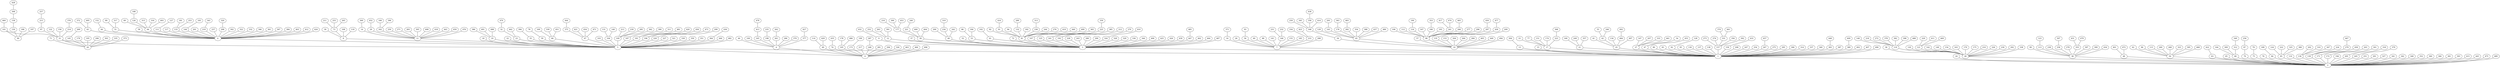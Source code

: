 graph DorMen500_BFS {
101;
90;
31;
460;
20;
5;
97;
122;
156;
214;
150;
186;
197;
158;
376;
215;
0;
1;
6;
8;
11;
18;
19;
22;
23;
35;
59;
66;
67;
103;
104;
109;
187;
191;
196;
220;
227;
321;
330;
350;
351;
364;
446;
482;
71;
145;
179;
195;
206;
303;
335;
373;
269;
436;
299;
420;
456;
473;
311;
481;
390;
213;
239;
285;
362;
131;
140;
375;
421;
454;
471;
169;
339;
451;
78;
394;
32;
442;
386;
491;
498;
14;
29;
162;
250;
271;
283;
305;
408;
418;
443;
459;
476;
30;
73;
108;
118;
43;
44;
51;
58;
64;
111;
117;
133;
144;
201;
219;
237;
298;
302;
322;
332;
346;
361;
367;
384;
403;
412;
424;
2;
3;
7;
10;
13;
15;
17;
21;
25;
27;
47;
80;
83;
92;
95;
130;
137;
138;
157;
159;
208;
247;
254;
267;
275;
295;
306;
314;
337;
340;
383;
387;
389;
402;
407;
490;
4;
49;
74;
105;
173;
217;
248;
281;
294;
326;
463;
466;
496;
257;
308;
428;
287;
199;
178;
486;
435;
114;
429;
46;
100;
165;
198;
261;
286;
370;
377;
409;
448;
457;
433;
273;
274;
331;
356;
392;
128;
54;
455;
147;
207;
333;
461;
41;
42;
134;
484;
497;
160;
249;
357;
33;
77;
151;
174;
223;
304;
34;
45;
57;
98;
135;
153;
204;
264;
284;
405;
449;
494;
16;
26;
56;
60;
88;
141;
146;
155;
185;
233;
288;
9;
12;
37;
39;
40;
52;
53;
61;
72;
81;
107;
125;
161;
192;
228;
243;
280;
290;
324;
328;
329;
336;
344;
406;
425;
426;
439;
447;
462;
464;
487;
24;
28;
38;
48;
50;
63;
65;
68;
70;
75;
76;
84;
85;
110;
136;
139;
171;
172;
194;
205;
245;
251;
291;
327;
341;
342;
348;
352;
360;
366;
381;
393;
415;
445;
475;
489;
320;
343;
183;
181;
253;
127;
69;
126;
315;
316;
493;
89;
317;
152;
372;
495;
211;
255;
265;
166;
396;
452;
369;
470;
444;
188;
379;
318;
301;
203;
224;
279;
458;
202;
310;
347;
124;
222;
325;
380;
189;
79;
87;
164;
309;
312;
422;
62;
96;
115;
260;
268;
323;
395;
468;
401;
472;
99;
113;
238;
258;
278;
355;
397;
399;
434;
36;
119;
120;
121;
142;
149;
154;
163;
170;
175;
210;
226;
230;
292;
338;
485;
410;
212;
270;
225;
385;
365;
82;
91;
94;
132;
182;
236;
244;
276;
419;
440;
499;
102;
86;
184;
200;
234;
242;
177;
221;
400;
404;
252;
263;
391;
432;
334;
423;
231;
232;
93;
371;
209;
106;
112;
116;
167;
180;
193;
241;
266;
277;
296;
297;
430;
129;
143;
176;
282;
354;
388;
437;
480;
168;
368;
492;
55;
246;
374;
441;
427;
262;
235;
413;
478;
259;
345;
358;
414;
483;
363;
293;
477;
450;
465;
417;
474;
353;
190;
240;
216;
300;
453;
319;
313;
289;
416;
359;
229;
411;
469;
148;
218;
272;
378;
382;
398;
488;
431;
479;
307;
123;
349;
256;
467;
438;
101 -- 90;
101 -- 31;
460 -- 101;
31 -- 20;
31 -- 5;
97 -- 31;
122 -- 31;
156 -- 31;
214 -- 31;
150 -- 90;
186 -- 90;
197 -- 90;
158 -- 150;
376 -- 214;
215 -- 97;
5 -- 0;
5 -- 1;
6 -- 5;
8 -- 5;
11 -- 5;
18 -- 5;
19 -- 5;
22 -- 5;
23 -- 5;
35 -- 5;
59 -- 5;
66 -- 5;
67 -- 5;
103 -- 5;
104 -- 5;
109 -- 5;
187 -- 5;
191 -- 5;
196 -- 5;
220 -- 5;
227 -- 5;
321 -- 5;
330 -- 5;
350 -- 5;
351 -- 5;
364 -- 5;
446 -- 5;
482 -- 5;
71 -- 20;
145 -- 20;
179 -- 20;
195 -- 20;
206 -- 20;
303 -- 20;
335 -- 20;
373 -- 20;
269 -- 145;
436 -- 364;
299 -- 220;
420 -- 196;
456 -- 196;
473 -- 196;
311 -- 191;
481 -- 191;
390 -- 187;
213 -- 109;
239 -- 109;
285 -- 109;
362 -- 109;
131 -- 104;
140 -- 104;
375 -- 67;
421 -- 67;
454 -- 67;
471 -- 67;
169 -- 66;
339 -- 66;
451 -- 66;
78 -- 59;
394 -- 35;
32 -- 23;
442 -- 23;
386 -- 19;
491 -- 19;
498 -- 19;
14 -- 11;
29 -- 11;
162 -- 11;
250 -- 11;
271 -- 11;
283 -- 11;
305 -- 11;
408 -- 11;
418 -- 11;
443 -- 11;
459 -- 11;
476 -- 11;
30 -- 8;
73 -- 8;
108 -- 8;
118 -- 8;
43 -- 6;
44 -- 6;
51 -- 6;
58 -- 6;
64 -- 6;
111 -- 6;
117 -- 6;
133 -- 6;
144 -- 6;
201 -- 6;
219 -- 6;
237 -- 6;
298 -- 6;
302 -- 6;
322 -- 6;
332 -- 6;
346 -- 6;
361 -- 6;
367 -- 6;
384 -- 6;
403 -- 6;
412 -- 6;
424 -- 6;
1 -- 2;
3 -- 1;
7 -- 1;
10 -- 1;
13 -- 1;
15 -- 1;
17 -- 1;
21 -- 1;
25 -- 1;
27 -- 1;
47 -- 1;
80 -- 1;
83 -- 1;
92 -- 1;
95 -- 1;
130 -- 1;
137 -- 1;
138 -- 1;
157 -- 1;
159 -- 1;
208 -- 1;
247 -- 1;
254 -- 1;
267 -- 1;
275 -- 1;
295 -- 1;
306 -- 1;
314 -- 1;
337 -- 1;
340 -- 1;
383 -- 1;
387 -- 1;
389 -- 1;
402 -- 1;
407 -- 1;
490 -- 1;
4 -- 0;
49 -- 0;
74 -- 0;
105 -- 0;
173 -- 0;
217 -- 0;
248 -- 0;
281 -- 0;
294 -- 0;
326 -- 0;
463 -- 0;
466 -- 0;
496 -- 0;
257 -- 215;
308 -- 158;
428 -- 308;
287 -- 248;
199 -- 173;
178 -- 105;
486 -- 105;
435 -- 74;
114 -- 49;
429 -- 49;
46 -- 4;
100 -- 4;
165 -- 4;
198 -- 4;
261 -- 4;
286 -- 4;
370 -- 4;
377 -- 4;
409 -- 389;
448 -- 383;
457 -- 267;
433 -- 159;
273 -- 157;
274 -- 157;
331 -- 157;
356 -- 157;
392 -- 157;
128 -- 92;
54 -- 47;
455 -- 47;
147 -- 27;
207 -- 27;
333 -- 27;
461 -- 27;
41 -- 25;
42 -- 25;
134 -- 25;
484 -- 25;
497 -- 25;
160 -- 21;
249 -- 21;
357 -- 21;
33 -- 17;
77 -- 17;
151 -- 17;
174 -- 17;
223 -- 17;
304 -- 13;
34 -- 10;
45 -- 10;
57 -- 10;
98 -- 10;
135 -- 10;
153 -- 10;
204 -- 10;
264 -- 10;
284 -- 10;
405 -- 10;
449 -- 10;
494 -- 10;
16 -- 7;
26 -- 7;
56 -- 7;
60 -- 7;
88 -- 7;
141 -- 7;
146 -- 7;
155 -- 7;
185 -- 7;
233 -- 7;
288 -- 7;
9 -- 3;
12 -- 3;
37 -- 3;
39 -- 3;
40 -- 3;
52 -- 3;
53 -- 3;
61 -- 3;
72 -- 3;
81 -- 3;
107 -- 3;
125 -- 3;
161 -- 3;
192 -- 3;
228 -- 3;
243 -- 3;
280 -- 3;
290 -- 3;
324 -- 3;
328 -- 3;
329 -- 3;
336 -- 3;
344 -- 3;
406 -- 3;
425 -- 3;
426 -- 3;
439 -- 3;
447 -- 3;
462 -- 3;
464 -- 3;
487 -- 3;
24 -- 2;
28 -- 2;
38 -- 2;
48 -- 2;
50 -- 2;
63 -- 2;
65 -- 2;
68 -- 2;
70 -- 2;
75 -- 2;
76 -- 2;
84 -- 2;
85 -- 2;
110 -- 2;
136 -- 2;
139 -- 2;
171 -- 2;
172 -- 2;
194 -- 2;
205 -- 2;
245 -- 2;
251 -- 2;
291 -- 2;
327 -- 2;
341 -- 2;
342 -- 2;
348 -- 2;
352 -- 2;
360 -- 2;
366 -- 2;
381 -- 2;
393 -- 2;
415 -- 2;
445 -- 2;
475 -- 2;
489 -- 2;
320 -- 298;
343 -- 219;
183 -- 144;
181 -- 133;
253 -- 133;
127 -- 111;
69 -- 64;
126 -- 64;
315 -- 64;
316 -- 64;
493 -- 64;
89 -- 51;
317 -- 51;
152 -- 44;
372 -- 43;
495 -- 43;
211 -- 73;
255 -- 73;
265 -- 73;
166 -- 162;
396 -- 162;
452 -- 29;
369 -- 14;
470 -- 32;
444 -- 375;
188 -- 126;
379 -- 245;
318 -- 205;
301 -- 172;
203 -- 171;
224 -- 139;
279 -- 139;
458 -- 139;
202 -- 136;
310 -- 136;
347 -- 136;
124 -- 85;
222 -- 85;
325 -- 85;
380 -- 85;
189 -- 84;
79 -- 75;
87 -- 70;
164 -- 68;
309 -- 68;
312 -- 68;
422 -- 63;
62 -- 50;
96 -- 50;
115 -- 50;
260 -- 50;
268 -- 50;
323 -- 50;
395 -- 50;
468 -- 50;
401 -- 48;
472 -- 48;
99 -- 38;
113 -- 38;
238 -- 38;
258 -- 38;
278 -- 38;
355 -- 38;
397 -- 38;
399 -- 38;
434 -- 38;
36 -- 28;
119 -- 28;
120 -- 28;
121 -- 28;
142 -- 28;
149 -- 28;
154 -- 28;
163 -- 28;
170 -- 28;
175 -- 28;
210 -- 28;
226 -- 28;
230 -- 28;
292 -- 28;
338 -- 28;
485 -- 447;
410 -- 324;
212 -- 192;
270 -- 192;
225 -- 161;
385 -- 161;
365 -- 107;
82 -- 81;
91 -- 81;
94 -- 81;
132 -- 81;
182 -- 81;
236 -- 81;
244 -- 81;
276 -- 81;
419 -- 81;
440 -- 81;
499 -- 81;
102 -- 61;
86 -- 53;
184 -- 53;
200 -- 40;
234 -- 40;
242 -- 40;
177 -- 39;
221 -- 39;
400 -- 39;
404 -- 39;
252 -- 12;
263 -- 12;
391 -- 12;
432 -- 9;
334 -- 233;
423 -- 233;
231 -- 146;
232 -- 146;
93 -- 56;
371 -- 16;
209 -- 135;
106 -- 98;
112 -- 98;
116 -- 98;
167 -- 98;
180 -- 98;
193 -- 98;
241 -- 98;
266 -- 98;
277 -- 98;
296 -- 98;
297 -- 98;
430 -- 98;
129 -- 45;
143 -- 45;
176 -- 45;
282 -- 45;
354 -- 45;
388 -- 45;
437 -- 45;
480 -- 45;
168 -- 34;
368 -- 223;
492 -- 484;
55 -- 42;
246 -- 42;
374 -- 331;
441 -- 331;
427 -- 377;
262 -- 261;
235 -- 198;
413 -- 165;
478 -- 413;
259 -- 168;
345 -- 168;
358 -- 168;
414 -- 168;
483 -- 282;
363 -- 176;
293 -- 143;
477 -- 430;
450 -- 297;
465 -- 266;
417 -- 241;
474 -- 241;
353 -- 180;
190 -- 116;
240 -- 221;
216 -- 177;
300 -- 177;
453 -- 177;
319 -- 234;
313 -- 236;
289 -- 132;
416 -- 91;
359 -- 225;
229 -- 121;
411 -- 121;
469 -- 121;
148 -- 119;
218 -- 119;
272 -- 119;
378 -- 119;
382 -- 119;
398 -- 119;
488 -- 119;
431 -- 355;
479 -- 355;
307 -- 258;
123 -- 113;
349 -- 312;
256 -- 87;
467 -- 279;
438 -- 358;
}